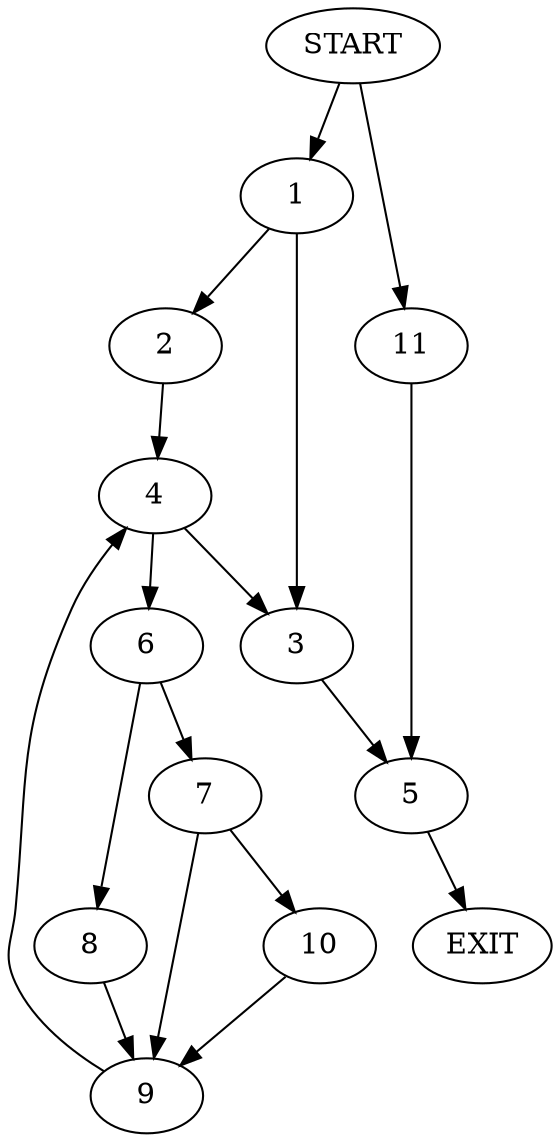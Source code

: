 digraph {
0 [label="START"]
12 [label="EXIT"]
0 -> 1
1 -> 2
1 -> 3
2 -> 4
3 -> 5
4 -> 6
4 -> 3
6 -> 7
6 -> 8
8 -> 9
7 -> 9
7 -> 10
9 -> 4
10 -> 9
5 -> 12
0 -> 11
11 -> 5
}
